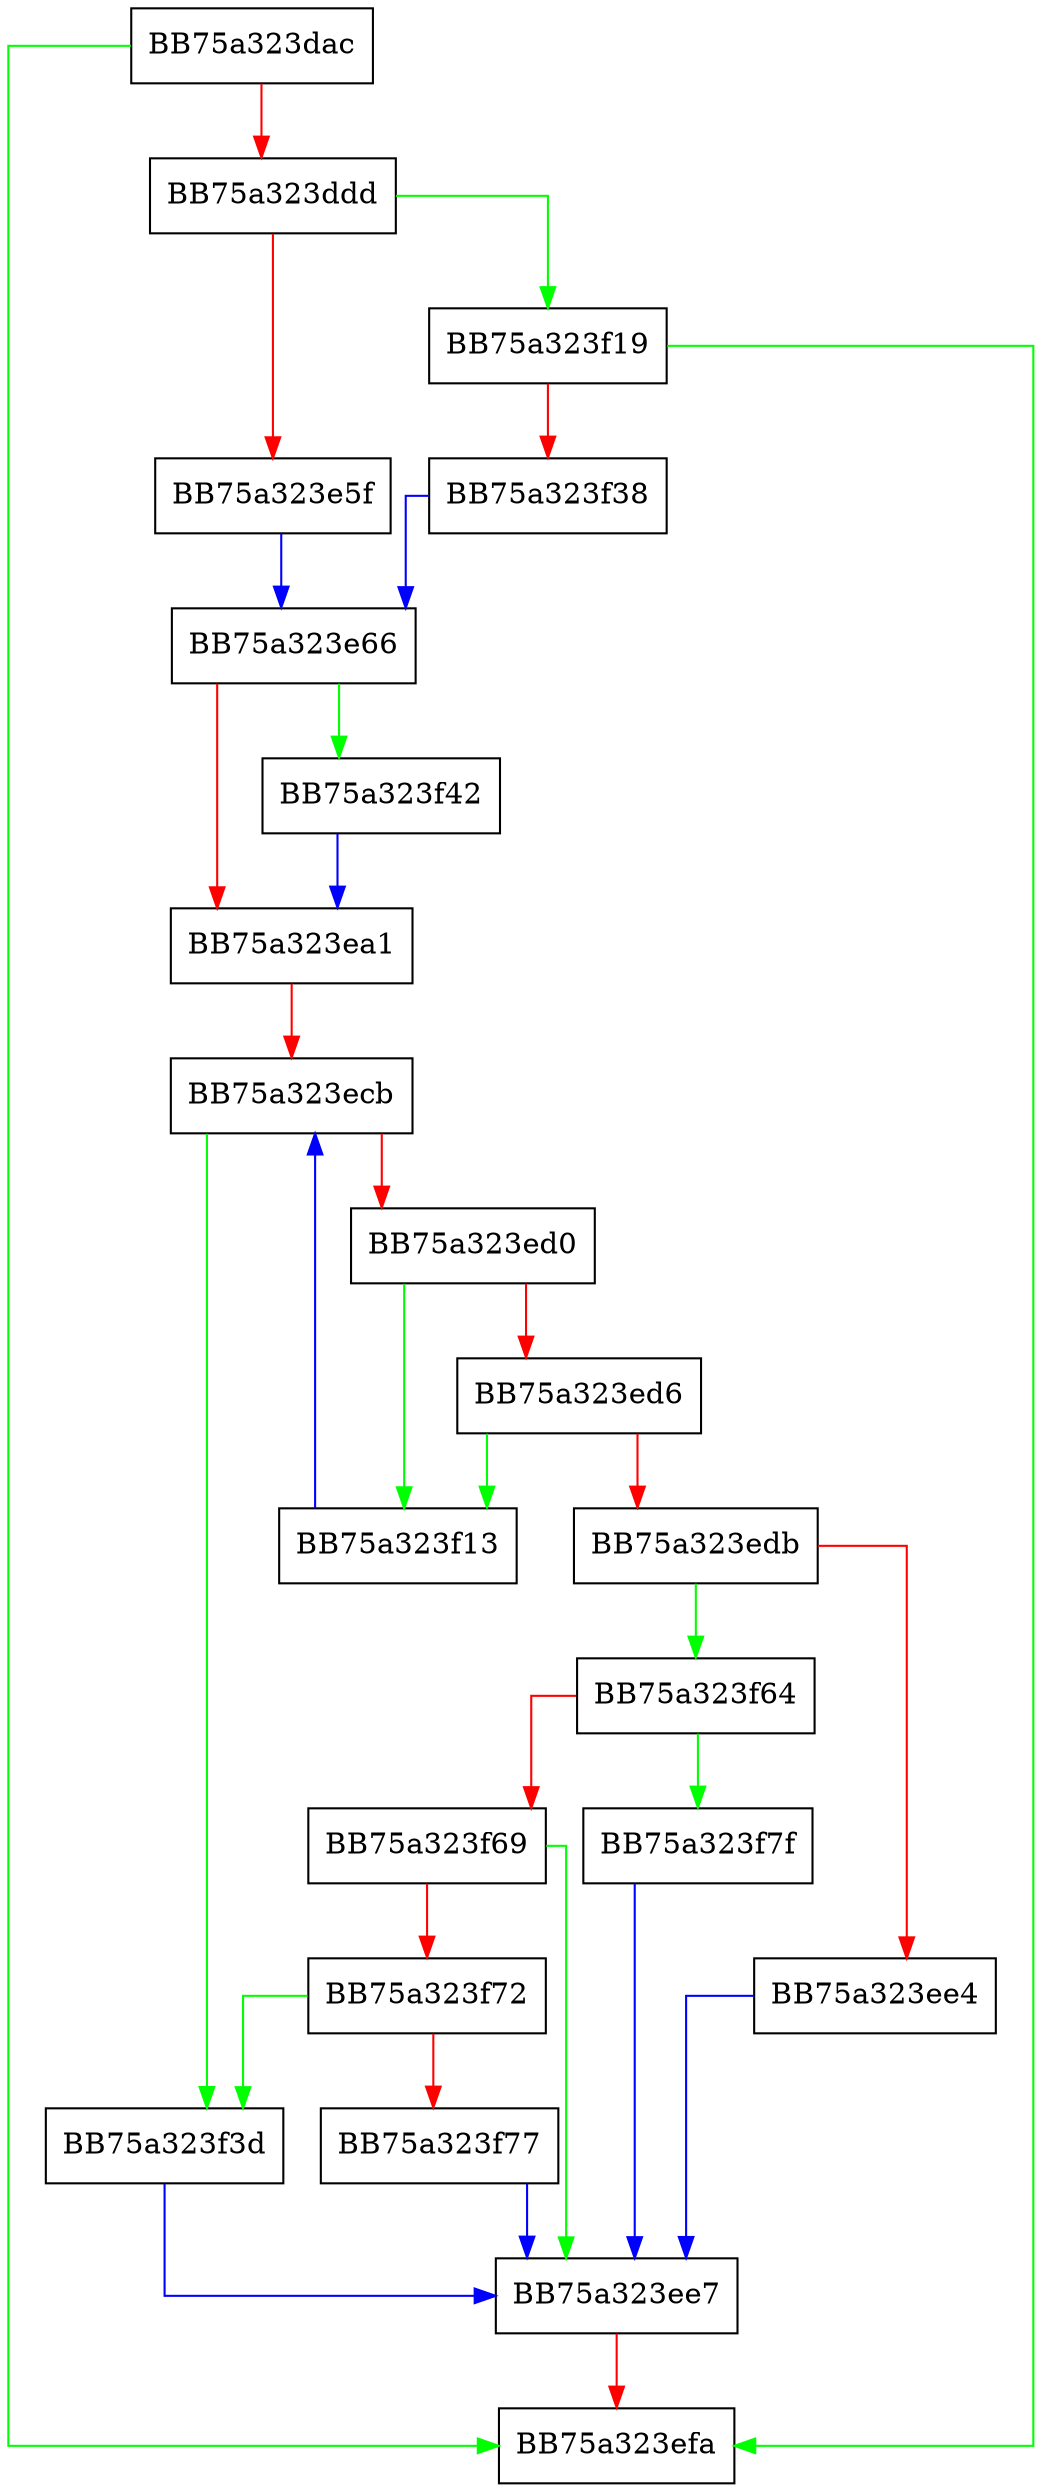 digraph finalize {
  node [shape="box"];
  graph [splines=ortho];
  BB75a323dac -> BB75a323efa [color="green"];
  BB75a323dac -> BB75a323ddd [color="red"];
  BB75a323ddd -> BB75a323f19 [color="green"];
  BB75a323ddd -> BB75a323e5f [color="red"];
  BB75a323e5f -> BB75a323e66 [color="blue"];
  BB75a323e66 -> BB75a323f42 [color="green"];
  BB75a323e66 -> BB75a323ea1 [color="red"];
  BB75a323ea1 -> BB75a323ecb [color="red"];
  BB75a323ecb -> BB75a323f3d [color="green"];
  BB75a323ecb -> BB75a323ed0 [color="red"];
  BB75a323ed0 -> BB75a323f13 [color="green"];
  BB75a323ed0 -> BB75a323ed6 [color="red"];
  BB75a323ed6 -> BB75a323f13 [color="green"];
  BB75a323ed6 -> BB75a323edb [color="red"];
  BB75a323edb -> BB75a323f64 [color="green"];
  BB75a323edb -> BB75a323ee4 [color="red"];
  BB75a323ee4 -> BB75a323ee7 [color="blue"];
  BB75a323ee7 -> BB75a323efa [color="red"];
  BB75a323f13 -> BB75a323ecb [color="blue"];
  BB75a323f19 -> BB75a323efa [color="green"];
  BB75a323f19 -> BB75a323f38 [color="red"];
  BB75a323f38 -> BB75a323e66 [color="blue"];
  BB75a323f3d -> BB75a323ee7 [color="blue"];
  BB75a323f42 -> BB75a323ea1 [color="blue"];
  BB75a323f64 -> BB75a323f7f [color="green"];
  BB75a323f64 -> BB75a323f69 [color="red"];
  BB75a323f69 -> BB75a323ee7 [color="green"];
  BB75a323f69 -> BB75a323f72 [color="red"];
  BB75a323f72 -> BB75a323f3d [color="green"];
  BB75a323f72 -> BB75a323f77 [color="red"];
  BB75a323f77 -> BB75a323ee7 [color="blue"];
  BB75a323f7f -> BB75a323ee7 [color="blue"];
}